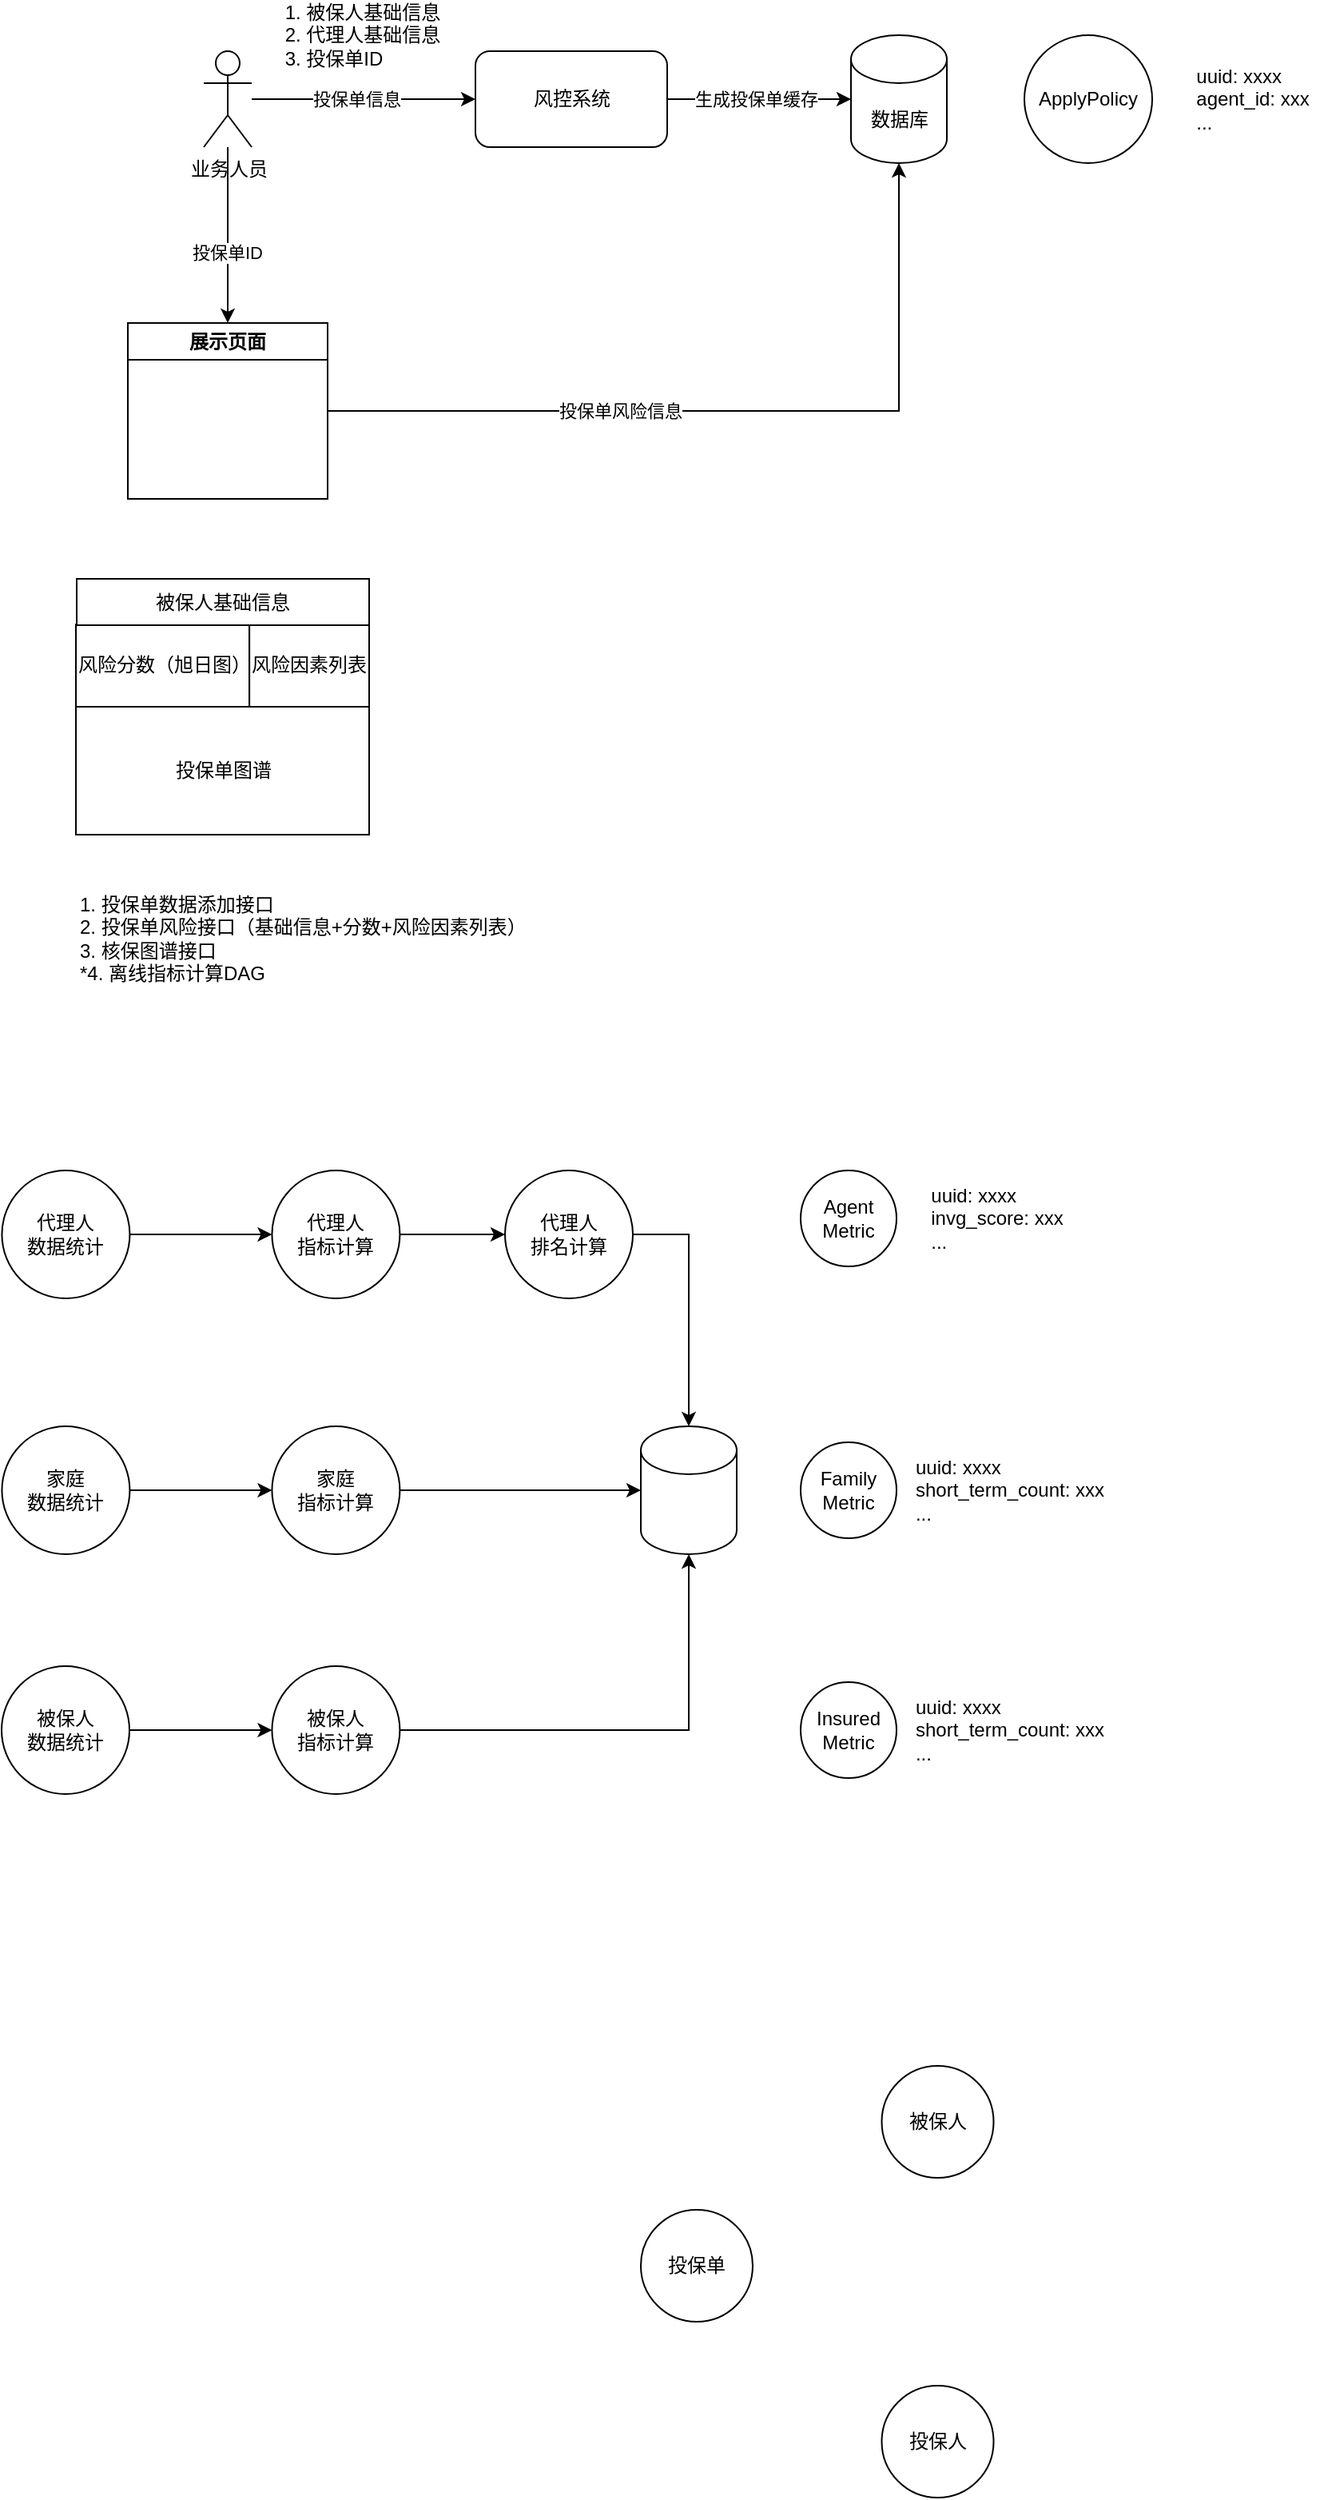 <mxfile version="22.0.8" type="github">
  <diagram name="Page-1" id="D61PyfcK58h0UPg5Ae6O">
    <mxGraphModel dx="2074" dy="2250" grid="1" gridSize="10" guides="1" tooltips="1" connect="1" arrows="1" fold="1" page="1" pageScale="1" pageWidth="850" pageHeight="1100" math="0" shadow="0">
      <root>
        <mxCell id="0" />
        <mxCell id="1" parent="0" />
        <mxCell id="CutPcQzICrdOBgq3EssP-4" style="edgeStyle=orthogonalEdgeStyle;rounded=0;orthogonalLoop=1;jettySize=auto;html=1;" parent="1" source="CutPcQzICrdOBgq3EssP-1" target="CutPcQzICrdOBgq3EssP-2" edge="1">
          <mxGeometry relative="1" as="geometry" />
        </mxCell>
        <mxCell id="CutPcQzICrdOBgq3EssP-6" value="投保单信息" style="edgeLabel;html=1;align=center;verticalAlign=middle;resizable=0;points=[];" parent="CutPcQzICrdOBgq3EssP-4" vertex="1" connectable="0">
          <mxGeometry x="-0.329" relative="1" as="geometry">
            <mxPoint x="18" as="offset" />
          </mxGeometry>
        </mxCell>
        <mxCell id="CutPcQzICrdOBgq3EssP-11" style="edgeStyle=orthogonalEdgeStyle;rounded=0;orthogonalLoop=1;jettySize=auto;html=1;" parent="1" source="CutPcQzICrdOBgq3EssP-1" target="CutPcQzICrdOBgq3EssP-9" edge="1">
          <mxGeometry relative="1" as="geometry" />
        </mxCell>
        <mxCell id="CutPcQzICrdOBgq3EssP-13" value="投保单ID" style="edgeLabel;html=1;align=center;verticalAlign=middle;resizable=0;points=[];" parent="CutPcQzICrdOBgq3EssP-11" vertex="1" connectable="0">
          <mxGeometry x="0.173" y="-1" relative="1" as="geometry">
            <mxPoint y="1" as="offset" />
          </mxGeometry>
        </mxCell>
        <mxCell id="CutPcQzICrdOBgq3EssP-1" value="业务人员" style="shape=umlActor;verticalLabelPosition=bottom;verticalAlign=top;html=1;outlineConnect=0;" parent="1" vertex="1">
          <mxGeometry x="216.5" y="-960" width="30" height="60" as="geometry" />
        </mxCell>
        <mxCell id="CutPcQzICrdOBgq3EssP-5" style="edgeStyle=orthogonalEdgeStyle;rounded=0;orthogonalLoop=1;jettySize=auto;html=1;" parent="1" source="CutPcQzICrdOBgq3EssP-2" target="CutPcQzICrdOBgq3EssP-3" edge="1">
          <mxGeometry relative="1" as="geometry" />
        </mxCell>
        <mxCell id="CutPcQzICrdOBgq3EssP-7" value="生成投保单缓存" style="edgeLabel;html=1;align=center;verticalAlign=middle;resizable=0;points=[];" parent="CutPcQzICrdOBgq3EssP-5" vertex="1" connectable="0">
          <mxGeometry x="-0.478" relative="1" as="geometry">
            <mxPoint x="25" as="offset" />
          </mxGeometry>
        </mxCell>
        <mxCell id="CutPcQzICrdOBgq3EssP-2" value="风控系统" style="rounded=1;whiteSpace=wrap;html=1;" parent="1" vertex="1">
          <mxGeometry x="386.5" y="-960" width="120" height="60" as="geometry" />
        </mxCell>
        <mxCell id="CutPcQzICrdOBgq3EssP-3" value="数据库" style="shape=cylinder3;whiteSpace=wrap;html=1;boundedLbl=1;backgroundOutline=1;size=15;" parent="1" vertex="1">
          <mxGeometry x="621.5" y="-970" width="60" height="80" as="geometry" />
        </mxCell>
        <mxCell id="CutPcQzICrdOBgq3EssP-8" value="1. 被保人基础信息&lt;br&gt;&lt;div style=&quot;text-align: left;&quot;&gt;&lt;span style=&quot;background-color: initial;&quot;&gt;2. 代理人基础信息&lt;/span&gt;&lt;/div&gt;&lt;div style=&quot;text-align: left;&quot;&gt;&lt;span style=&quot;background-color: initial;&quot;&gt;3. 投保单ID&lt;/span&gt;&lt;/div&gt;" style="text;html=1;strokeColor=none;fillColor=none;align=center;verticalAlign=middle;whiteSpace=wrap;rounded=0;" parent="1" vertex="1">
          <mxGeometry x="260" y="-990" width="111.5" height="40" as="geometry" />
        </mxCell>
        <mxCell id="CutPcQzICrdOBgq3EssP-9" value="展示页面" style="swimlane;whiteSpace=wrap;html=1;" parent="1" vertex="1">
          <mxGeometry x="169" y="-790" width="125" height="110" as="geometry" />
        </mxCell>
        <mxCell id="CutPcQzICrdOBgq3EssP-12" style="edgeStyle=orthogonalEdgeStyle;rounded=0;orthogonalLoop=1;jettySize=auto;html=1;entryX=0.5;entryY=1;entryDx=0;entryDy=0;entryPerimeter=0;" parent="1" source="CutPcQzICrdOBgq3EssP-9" target="CutPcQzICrdOBgq3EssP-3" edge="1">
          <mxGeometry relative="1" as="geometry" />
        </mxCell>
        <mxCell id="CutPcQzICrdOBgq3EssP-14" value="投保单风险信息" style="edgeLabel;html=1;align=center;verticalAlign=middle;resizable=0;points=[];" parent="CutPcQzICrdOBgq3EssP-12" vertex="1" connectable="0">
          <mxGeometry x="-0.44" relative="1" as="geometry">
            <mxPoint x="39" as="offset" />
          </mxGeometry>
        </mxCell>
        <mxCell id="CutPcQzICrdOBgq3EssP-22" value="1. 投保单数据添加接口&lt;br&gt;2. 投保单风险接口（基础信息+分数+风险因素列表）&lt;br&gt;3. 核保图谱接口&lt;br&gt;*4. 离线指标计算DAG" style="text;html=1;strokeColor=none;fillColor=none;align=left;verticalAlign=middle;whiteSpace=wrap;rounded=0;" parent="1" vertex="1">
          <mxGeometry x="136.5" y="-440" width="313.5" height="70" as="geometry" />
        </mxCell>
        <mxCell id="CutPcQzICrdOBgq3EssP-17" value="风险分数（旭日图）" style="rounded=0;whiteSpace=wrap;html=1;" parent="1" vertex="1">
          <mxGeometry x="136.5" y="-601.43" width="108.571" height="51.429" as="geometry" />
        </mxCell>
        <mxCell id="CutPcQzICrdOBgq3EssP-18" value="风险因素列表" style="rounded=0;whiteSpace=wrap;html=1;" parent="1" vertex="1">
          <mxGeometry x="245.07" y="-601.43" width="74.93" height="51.43" as="geometry" />
        </mxCell>
        <mxCell id="CutPcQzICrdOBgq3EssP-19" value="投保单图谱" style="rounded=0;whiteSpace=wrap;html=1;" parent="1" vertex="1">
          <mxGeometry x="136.5" y="-550" width="183.5" height="80" as="geometry" />
        </mxCell>
        <mxCell id="CutPcQzICrdOBgq3EssP-23" value="被保人基础信息" style="rounded=0;whiteSpace=wrap;html=1;" parent="1" vertex="1">
          <mxGeometry x="137" y="-630" width="183" height="29" as="geometry" />
        </mxCell>
        <mxCell id="CutPcQzICrdOBgq3EssP-30" style="edgeStyle=orthogonalEdgeStyle;rounded=0;orthogonalLoop=1;jettySize=auto;html=1;" parent="1" source="CutPcQzICrdOBgq3EssP-24" target="CutPcQzICrdOBgq3EssP-27" edge="1">
          <mxGeometry relative="1" as="geometry" />
        </mxCell>
        <mxCell id="CutPcQzICrdOBgq3EssP-24" value="代理人&lt;br&gt;数据统计" style="ellipse;whiteSpace=wrap;html=1;aspect=fixed;" parent="1" vertex="1">
          <mxGeometry x="90.21" y="-260" width="80" height="80" as="geometry" />
        </mxCell>
        <mxCell id="CutPcQzICrdOBgq3EssP-31" style="edgeStyle=orthogonalEdgeStyle;rounded=0;orthogonalLoop=1;jettySize=auto;html=1;entryX=0;entryY=0.5;entryDx=0;entryDy=0;" parent="1" source="CutPcQzICrdOBgq3EssP-25" target="CutPcQzICrdOBgq3EssP-28" edge="1">
          <mxGeometry relative="1" as="geometry" />
        </mxCell>
        <mxCell id="CutPcQzICrdOBgq3EssP-25" value="家庭&lt;br&gt;数据统计" style="ellipse;whiteSpace=wrap;html=1;aspect=fixed;" parent="1" vertex="1">
          <mxGeometry x="90.21" y="-100" width="80" height="80" as="geometry" />
        </mxCell>
        <mxCell id="CutPcQzICrdOBgq3EssP-32" style="edgeStyle=orthogonalEdgeStyle;rounded=0;orthogonalLoop=1;jettySize=auto;html=1;entryX=0;entryY=0.5;entryDx=0;entryDy=0;" parent="1" source="CutPcQzICrdOBgq3EssP-26" target="CutPcQzICrdOBgq3EssP-29" edge="1">
          <mxGeometry relative="1" as="geometry" />
        </mxCell>
        <mxCell id="CutPcQzICrdOBgq3EssP-26" value="被保人&lt;br&gt;数据统计" style="ellipse;whiteSpace=wrap;html=1;aspect=fixed;" parent="1" vertex="1">
          <mxGeometry x="90.0" y="50" width="80" height="80" as="geometry" />
        </mxCell>
        <mxCell id="CutPcQzICrdOBgq3EssP-34" style="edgeStyle=orthogonalEdgeStyle;rounded=0;orthogonalLoop=1;jettySize=auto;html=1;entryX=0;entryY=0.5;entryDx=0;entryDy=0;" parent="1" source="CutPcQzICrdOBgq3EssP-27" target="CutPcQzICrdOBgq3EssP-33" edge="1">
          <mxGeometry relative="1" as="geometry" />
        </mxCell>
        <mxCell id="CutPcQzICrdOBgq3EssP-27" value="代理人&lt;br&gt;指标计算" style="ellipse;whiteSpace=wrap;html=1;aspect=fixed;" parent="1" vertex="1">
          <mxGeometry x="259.21" y="-260" width="80" height="80" as="geometry" />
        </mxCell>
        <mxCell id="CutPcQzICrdOBgq3EssP-37" style="edgeStyle=orthogonalEdgeStyle;rounded=0;orthogonalLoop=1;jettySize=auto;html=1;" parent="1" source="CutPcQzICrdOBgq3EssP-28" target="CutPcQzICrdOBgq3EssP-35" edge="1">
          <mxGeometry relative="1" as="geometry" />
        </mxCell>
        <mxCell id="CutPcQzICrdOBgq3EssP-28" value="家庭&lt;br&gt;指标计算" style="ellipse;whiteSpace=wrap;html=1;aspect=fixed;" parent="1" vertex="1">
          <mxGeometry x="259.21" y="-100" width="80" height="80" as="geometry" />
        </mxCell>
        <mxCell id="CutPcQzICrdOBgq3EssP-29" value="被保人&lt;br&gt;指标计算" style="ellipse;whiteSpace=wrap;html=1;aspect=fixed;" parent="1" vertex="1">
          <mxGeometry x="259.21" y="50" width="80" height="80" as="geometry" />
        </mxCell>
        <mxCell id="CutPcQzICrdOBgq3EssP-33" value="代理人&lt;br&gt;排名计算" style="ellipse;whiteSpace=wrap;html=1;aspect=fixed;" parent="1" vertex="1">
          <mxGeometry x="405" y="-260" width="80" height="80" as="geometry" />
        </mxCell>
        <mxCell id="CutPcQzICrdOBgq3EssP-35" value="" style="shape=cylinder3;whiteSpace=wrap;html=1;boundedLbl=1;backgroundOutline=1;size=15;" parent="1" vertex="1">
          <mxGeometry x="490" y="-100" width="60" height="80" as="geometry" />
        </mxCell>
        <mxCell id="CutPcQzICrdOBgq3EssP-36" style="edgeStyle=orthogonalEdgeStyle;rounded=0;orthogonalLoop=1;jettySize=auto;html=1;entryX=0.5;entryY=0;entryDx=0;entryDy=0;entryPerimeter=0;" parent="1" source="CutPcQzICrdOBgq3EssP-33" target="CutPcQzICrdOBgq3EssP-35" edge="1">
          <mxGeometry relative="1" as="geometry" />
        </mxCell>
        <mxCell id="CutPcQzICrdOBgq3EssP-38" style="edgeStyle=orthogonalEdgeStyle;rounded=0;orthogonalLoop=1;jettySize=auto;html=1;entryX=0.5;entryY=1;entryDx=0;entryDy=0;entryPerimeter=0;" parent="1" source="CutPcQzICrdOBgq3EssP-29" target="CutPcQzICrdOBgq3EssP-35" edge="1">
          <mxGeometry relative="1" as="geometry" />
        </mxCell>
        <mxCell id="CutPcQzICrdOBgq3EssP-41" value="" style="group" parent="1" vertex="1" connectable="0">
          <mxGeometry x="590" y="-260" width="171.5" height="60" as="geometry" />
        </mxCell>
        <mxCell id="CutPcQzICrdOBgq3EssP-39" value="Agent&lt;br&gt;Metric" style="ellipse;whiteSpace=wrap;html=1;aspect=fixed;" parent="CutPcQzICrdOBgq3EssP-41" vertex="1">
          <mxGeometry width="60" height="60" as="geometry" />
        </mxCell>
        <mxCell id="CutPcQzICrdOBgq3EssP-40" value="&lt;div style=&quot;text-align: left;&quot;&gt;&lt;span style=&quot;background-color: initial;&quot;&gt;uuid: xxxx&lt;/span&gt;&lt;/div&gt;&lt;div style=&quot;text-align: left;&quot;&gt;&lt;span style=&quot;background-color: initial;&quot;&gt;invg_score: xxx&lt;/span&gt;&lt;/div&gt;&lt;div style=&quot;text-align: left;&quot;&gt;&lt;span style=&quot;background-color: initial;&quot;&gt;...&lt;/span&gt;&lt;/div&gt;" style="text;html=1;strokeColor=none;fillColor=none;align=center;verticalAlign=middle;whiteSpace=wrap;rounded=0;" parent="CutPcQzICrdOBgq3EssP-41" vertex="1">
          <mxGeometry x="73.5" y="15" width="98" height="30" as="geometry" />
        </mxCell>
        <mxCell id="CutPcQzICrdOBgq3EssP-42" value="" style="group" parent="1" vertex="1" connectable="0">
          <mxGeometry x="590" y="-90" width="220" height="60" as="geometry" />
        </mxCell>
        <mxCell id="CutPcQzICrdOBgq3EssP-43" value="Family&lt;br&gt;Metric" style="ellipse;whiteSpace=wrap;html=1;aspect=fixed;" parent="CutPcQzICrdOBgq3EssP-42" vertex="1">
          <mxGeometry width="60" height="60" as="geometry" />
        </mxCell>
        <mxCell id="CutPcQzICrdOBgq3EssP-44" value="&lt;div style=&quot;text-align: left;&quot;&gt;&lt;span style=&quot;background-color: initial;&quot;&gt;uuid: xxxx&lt;/span&gt;&lt;/div&gt;&lt;div style=&quot;text-align: left;&quot;&gt;&lt;span style=&quot;background-color: initial;&quot;&gt;short_term_count: xxx&lt;/span&gt;&lt;/div&gt;&lt;div style=&quot;text-align: left;&quot;&gt;&lt;span style=&quot;background-color: initial;&quot;&gt;...&lt;/span&gt;&lt;/div&gt;" style="text;html=1;strokeColor=none;fillColor=none;align=center;verticalAlign=middle;whiteSpace=wrap;rounded=0;" parent="CutPcQzICrdOBgq3EssP-42" vertex="1">
          <mxGeometry x="68.496" y="15" width="125.714" height="30" as="geometry" />
        </mxCell>
        <mxCell id="CutPcQzICrdOBgq3EssP-46" value="" style="group" parent="1" vertex="1" connectable="0">
          <mxGeometry x="590" y="60" width="220" height="60" as="geometry" />
        </mxCell>
        <mxCell id="CutPcQzICrdOBgq3EssP-47" value="Insured&lt;br&gt;Metric" style="ellipse;whiteSpace=wrap;html=1;aspect=fixed;" parent="CutPcQzICrdOBgq3EssP-46" vertex="1">
          <mxGeometry width="60" height="60" as="geometry" />
        </mxCell>
        <mxCell id="CutPcQzICrdOBgq3EssP-48" value="&lt;div style=&quot;text-align: left;&quot;&gt;&lt;span style=&quot;background-color: initial;&quot;&gt;uuid: xxxx&lt;/span&gt;&lt;/div&gt;&lt;div style=&quot;text-align: left;&quot;&gt;&lt;span style=&quot;background-color: initial;&quot;&gt;short_term_count: xxx&lt;/span&gt;&lt;/div&gt;&lt;div style=&quot;text-align: left;&quot;&gt;&lt;span style=&quot;background-color: initial;&quot;&gt;...&lt;/span&gt;&lt;/div&gt;" style="text;html=1;strokeColor=none;fillColor=none;align=center;verticalAlign=middle;whiteSpace=wrap;rounded=0;" parent="CutPcQzICrdOBgq3EssP-46" vertex="1">
          <mxGeometry x="68.496" y="15" width="125.714" height="30" as="geometry" />
        </mxCell>
        <mxCell id="CutPcQzICrdOBgq3EssP-49" value="" style="group" parent="1" vertex="1" connectable="0">
          <mxGeometry x="750" y="-950" width="171.5" height="60" as="geometry" />
        </mxCell>
        <mxCell id="CutPcQzICrdOBgq3EssP-50" value="ApplyPolicy" style="ellipse;whiteSpace=wrap;html=1;aspect=fixed;" parent="CutPcQzICrdOBgq3EssP-49" vertex="1">
          <mxGeometry x="-20" y="-20" width="80" height="80" as="geometry" />
        </mxCell>
        <mxCell id="CutPcQzICrdOBgq3EssP-51" value="&lt;div style=&quot;text-align: left;&quot;&gt;&lt;span style=&quot;background-color: initial;&quot;&gt;uuid: xxxx&lt;/span&gt;&lt;/div&gt;&lt;div style=&quot;text-align: left;&quot;&gt;&lt;span style=&quot;background-color: initial;&quot;&gt;agent_id: xxx&lt;/span&gt;&lt;/div&gt;&lt;div style=&quot;text-align: left;&quot;&gt;&lt;span style=&quot;background-color: initial;&quot;&gt;...&lt;/span&gt;&lt;/div&gt;" style="text;html=1;strokeColor=none;fillColor=none;align=center;verticalAlign=middle;whiteSpace=wrap;rounded=0;" parent="CutPcQzICrdOBgq3EssP-49" vertex="1">
          <mxGeometry x="73.5" y="5" width="98" height="30" as="geometry" />
        </mxCell>
        <mxCell id="40ppi2U5x2NpT91st2qv-1" value="投保单" style="ellipse;whiteSpace=wrap;html=1;aspect=fixed;" vertex="1" parent="1">
          <mxGeometry x="490" y="390" width="70" height="70" as="geometry" />
        </mxCell>
        <mxCell id="40ppi2U5x2NpT91st2qv-2" value="被保人" style="ellipse;whiteSpace=wrap;html=1;aspect=fixed;" vertex="1" parent="1">
          <mxGeometry x="640.75" y="300" width="70" height="70" as="geometry" />
        </mxCell>
        <mxCell id="40ppi2U5x2NpT91st2qv-3" value="投保人" style="ellipse;whiteSpace=wrap;html=1;aspect=fixed;" vertex="1" parent="1">
          <mxGeometry x="640.75" y="500" width="70" height="70" as="geometry" />
        </mxCell>
      </root>
    </mxGraphModel>
  </diagram>
</mxfile>
